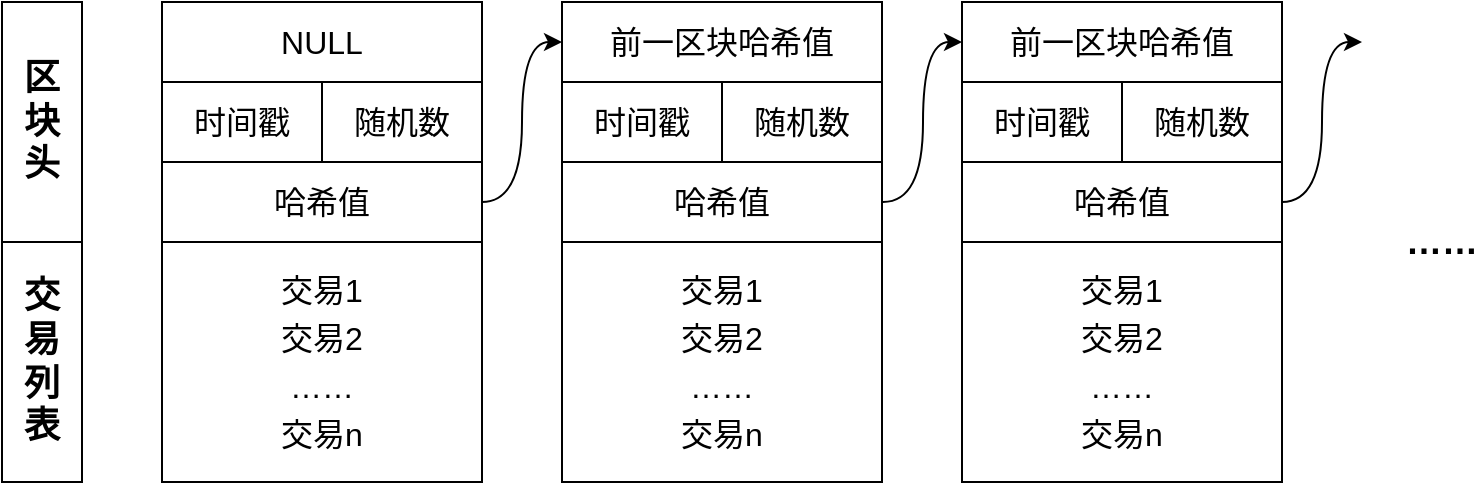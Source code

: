 <mxfile>
    <diagram id="K6SfFIpNB0NZpOo_Zz8i" name="Page-1">
        <mxGraphModel dx="990" dy="614" grid="1" gridSize="10" guides="1" tooltips="1" connect="1" arrows="1" fold="1" page="1" pageScale="1" pageWidth="827" pageHeight="1169" math="0" shadow="0">
            <root>
                <mxCell id="0"/>
                <mxCell id="1" parent="0"/>
                <mxCell id="2" value="&lt;font style=&quot;font-size: 16px;&quot;&gt;时间戳&lt;/font&gt;" style="rounded=0;whiteSpace=wrap;html=1;fontSize=16;" vertex="1" parent="1">
                    <mxGeometry x="120" y="120" width="80" height="40" as="geometry"/>
                </mxCell>
                <mxCell id="3" value="&lt;font style=&quot;font-size: 16px;&quot;&gt;NULL&lt;/font&gt;" style="rounded=0;whiteSpace=wrap;html=1;fontSize=16;" vertex="1" parent="1">
                    <mxGeometry x="120" y="80" width="160" height="40" as="geometry"/>
                </mxCell>
                <mxCell id="4" value="&lt;font style=&quot;font-size: 16px;&quot;&gt;随机数&lt;/font&gt;" style="rounded=0;whiteSpace=wrap;html=1;fontSize=16;" vertex="1" parent="1">
                    <mxGeometry x="200" y="120" width="80" height="40" as="geometry"/>
                </mxCell>
                <mxCell id="10" value="&lt;font&gt;&lt;span style=&quot;font-size: 18px&quot;&gt;&lt;b&gt;交&lt;br&gt;易&lt;br&gt;列&lt;br&gt;表&lt;/b&gt;&lt;br&gt;&lt;/span&gt;&lt;/font&gt;" style="rounded=0;whiteSpace=wrap;html=1;fontSize=16;" vertex="1" parent="1">
                    <mxGeometry x="40" y="200" width="40" height="120" as="geometry"/>
                </mxCell>
                <mxCell id="11" value="&lt;font style=&quot;font-size: 16px ; line-height: 150%&quot;&gt;交易1&lt;br style=&quot;font-size: 16px;&quot;&gt;交易2&lt;br style=&quot;font-size: 16px;&quot;&gt;……&lt;br style=&quot;font-size: 16px;&quot;&gt;交易n&lt;br style=&quot;font-size: 16px;&quot;&gt;&lt;/font&gt;" style="rounded=0;whiteSpace=wrap;html=1;fontSize=16;" vertex="1" parent="1">
                    <mxGeometry x="120" y="200" width="160" height="120" as="geometry"/>
                </mxCell>
                <mxCell id="24" style="edgeStyle=orthogonalEdgeStyle;html=1;exitX=1;exitY=0.5;exitDx=0;exitDy=0;entryX=0;entryY=0.5;entryDx=0;entryDy=0;fontSize=16;curved=1;" edge="1" parent="1" source="15" target="18">
                    <mxGeometry relative="1" as="geometry"/>
                </mxCell>
                <mxCell id="15" value="&lt;font style=&quot;font-size: 16px;&quot;&gt;哈希值&lt;/font&gt;" style="rounded=0;whiteSpace=wrap;html=1;fontSize=16;" vertex="1" parent="1">
                    <mxGeometry x="120" y="160" width="160" height="40" as="geometry"/>
                </mxCell>
                <mxCell id="16" value="&lt;font&gt;&lt;span style=&quot;font-size: 18px&quot;&gt;&lt;b&gt;区&lt;br&gt;块&lt;br&gt;头&lt;/b&gt;&lt;br&gt;&lt;/span&gt;&lt;/font&gt;" style="rounded=0;whiteSpace=wrap;html=1;fontSize=16;" vertex="1" parent="1">
                    <mxGeometry x="40" y="80" width="40" height="120" as="geometry"/>
                </mxCell>
                <mxCell id="17" value="&lt;font style=&quot;font-size: 16px;&quot;&gt;时间戳&lt;/font&gt;" style="rounded=0;whiteSpace=wrap;html=1;fontSize=16;" vertex="1" parent="1">
                    <mxGeometry x="320" y="120" width="80" height="40" as="geometry"/>
                </mxCell>
                <mxCell id="18" value="&lt;font style=&quot;font-size: 16px;&quot;&gt;前一区块哈希值&lt;/font&gt;" style="rounded=0;whiteSpace=wrap;html=1;fontSize=16;" vertex="1" parent="1">
                    <mxGeometry x="320" y="80" width="160" height="40" as="geometry"/>
                </mxCell>
                <mxCell id="19" value="&lt;font style=&quot;font-size: 16px;&quot;&gt;随机数&lt;/font&gt;" style="rounded=0;whiteSpace=wrap;html=1;fontSize=16;" vertex="1" parent="1">
                    <mxGeometry x="400" y="120" width="80" height="40" as="geometry"/>
                </mxCell>
                <mxCell id="23" value="&lt;font style=&quot;font-size: 16px;&quot;&gt;哈希值&lt;/font&gt;" style="rounded=0;whiteSpace=wrap;html=1;fontSize=16;" vertex="1" parent="1">
                    <mxGeometry x="320" y="160" width="160" height="40" as="geometry"/>
                </mxCell>
                <mxCell id="25" style="edgeStyle=orthogonalEdgeStyle;html=1;exitX=1;exitY=0.5;exitDx=0;exitDy=0;entryX=0;entryY=0.5;entryDx=0;entryDy=0;fontSize=16;curved=1;" edge="1" target="27" parent="1">
                    <mxGeometry relative="1" as="geometry">
                        <mxPoint x="480" y="180" as="sourcePoint"/>
                    </mxGeometry>
                </mxCell>
                <mxCell id="26" value="&lt;font style=&quot;font-size: 16px;&quot;&gt;时间戳&lt;/font&gt;" style="rounded=0;whiteSpace=wrap;html=1;fontSize=16;" vertex="1" parent="1">
                    <mxGeometry x="520" y="120" width="80" height="40" as="geometry"/>
                </mxCell>
                <mxCell id="27" value="&lt;font style=&quot;font-size: 16px;&quot;&gt;前一区块哈希值&lt;/font&gt;" style="rounded=0;whiteSpace=wrap;html=1;fontSize=16;" vertex="1" parent="1">
                    <mxGeometry x="520" y="80" width="160" height="40" as="geometry"/>
                </mxCell>
                <mxCell id="28" value="&lt;font style=&quot;font-size: 16px;&quot;&gt;随机数&lt;/font&gt;" style="rounded=0;whiteSpace=wrap;html=1;fontSize=16;" vertex="1" parent="1">
                    <mxGeometry x="600" y="120" width="80" height="40" as="geometry"/>
                </mxCell>
                <mxCell id="32" value="&lt;font style=&quot;font-size: 16px;&quot;&gt;哈希值&lt;/font&gt;" style="rounded=0;whiteSpace=wrap;html=1;fontSize=16;" vertex="1" parent="1">
                    <mxGeometry x="520" y="160" width="160" height="40" as="geometry"/>
                </mxCell>
                <mxCell id="35" style="edgeStyle=orthogonalEdgeStyle;html=1;exitX=1;exitY=0.5;exitDx=0;exitDy=0;entryX=0;entryY=0.5;entryDx=0;entryDy=0;fontSize=16;curved=1;" edge="1" parent="1">
                    <mxGeometry relative="1" as="geometry">
                        <mxPoint x="680" y="180" as="sourcePoint"/>
                        <mxPoint x="720" y="100" as="targetPoint"/>
                        <Array as="points">
                            <mxPoint x="700" y="180"/>
                            <mxPoint x="700" y="100"/>
                        </Array>
                    </mxGeometry>
                </mxCell>
                <mxCell id="36" value="&lt;font style=&quot;font-size: 16px ; line-height: 150%&quot;&gt;交易1&lt;br style=&quot;font-size: 16px;&quot;&gt;交易2&lt;br style=&quot;font-size: 16px;&quot;&gt;……&lt;br style=&quot;font-size: 16px;&quot;&gt;交易n&lt;br style=&quot;font-size: 16px;&quot;&gt;&lt;/font&gt;" style="rounded=0;whiteSpace=wrap;html=1;fontSize=16;" vertex="1" parent="1">
                    <mxGeometry x="320" y="200" width="160" height="120" as="geometry"/>
                </mxCell>
                <mxCell id="37" value="&lt;font style=&quot;font-size: 16px ; line-height: 150%&quot;&gt;交易1&lt;br style=&quot;font-size: 16px;&quot;&gt;交易2&lt;br style=&quot;font-size: 16px;&quot;&gt;……&lt;br style=&quot;font-size: 16px;&quot;&gt;交易n&lt;br style=&quot;font-size: 16px;&quot;&gt;&lt;/font&gt;" style="rounded=0;whiteSpace=wrap;html=1;fontSize=16;" vertex="1" parent="1">
                    <mxGeometry x="520" y="200" width="160" height="120" as="geometry"/>
                </mxCell>
                <mxCell id="38" value="&lt;b&gt;&lt;font style=&quot;font-size: 18px&quot;&gt;……&lt;/font&gt;&lt;/b&gt;" style="text;html=1;strokeColor=none;fillColor=none;align=center;verticalAlign=middle;whiteSpace=wrap;rounded=0;fontSize=16;" vertex="1" parent="1">
                    <mxGeometry x="740" y="190" width="40" height="20" as="geometry"/>
                </mxCell>
            </root>
        </mxGraphModel>
    </diagram>
</mxfile>